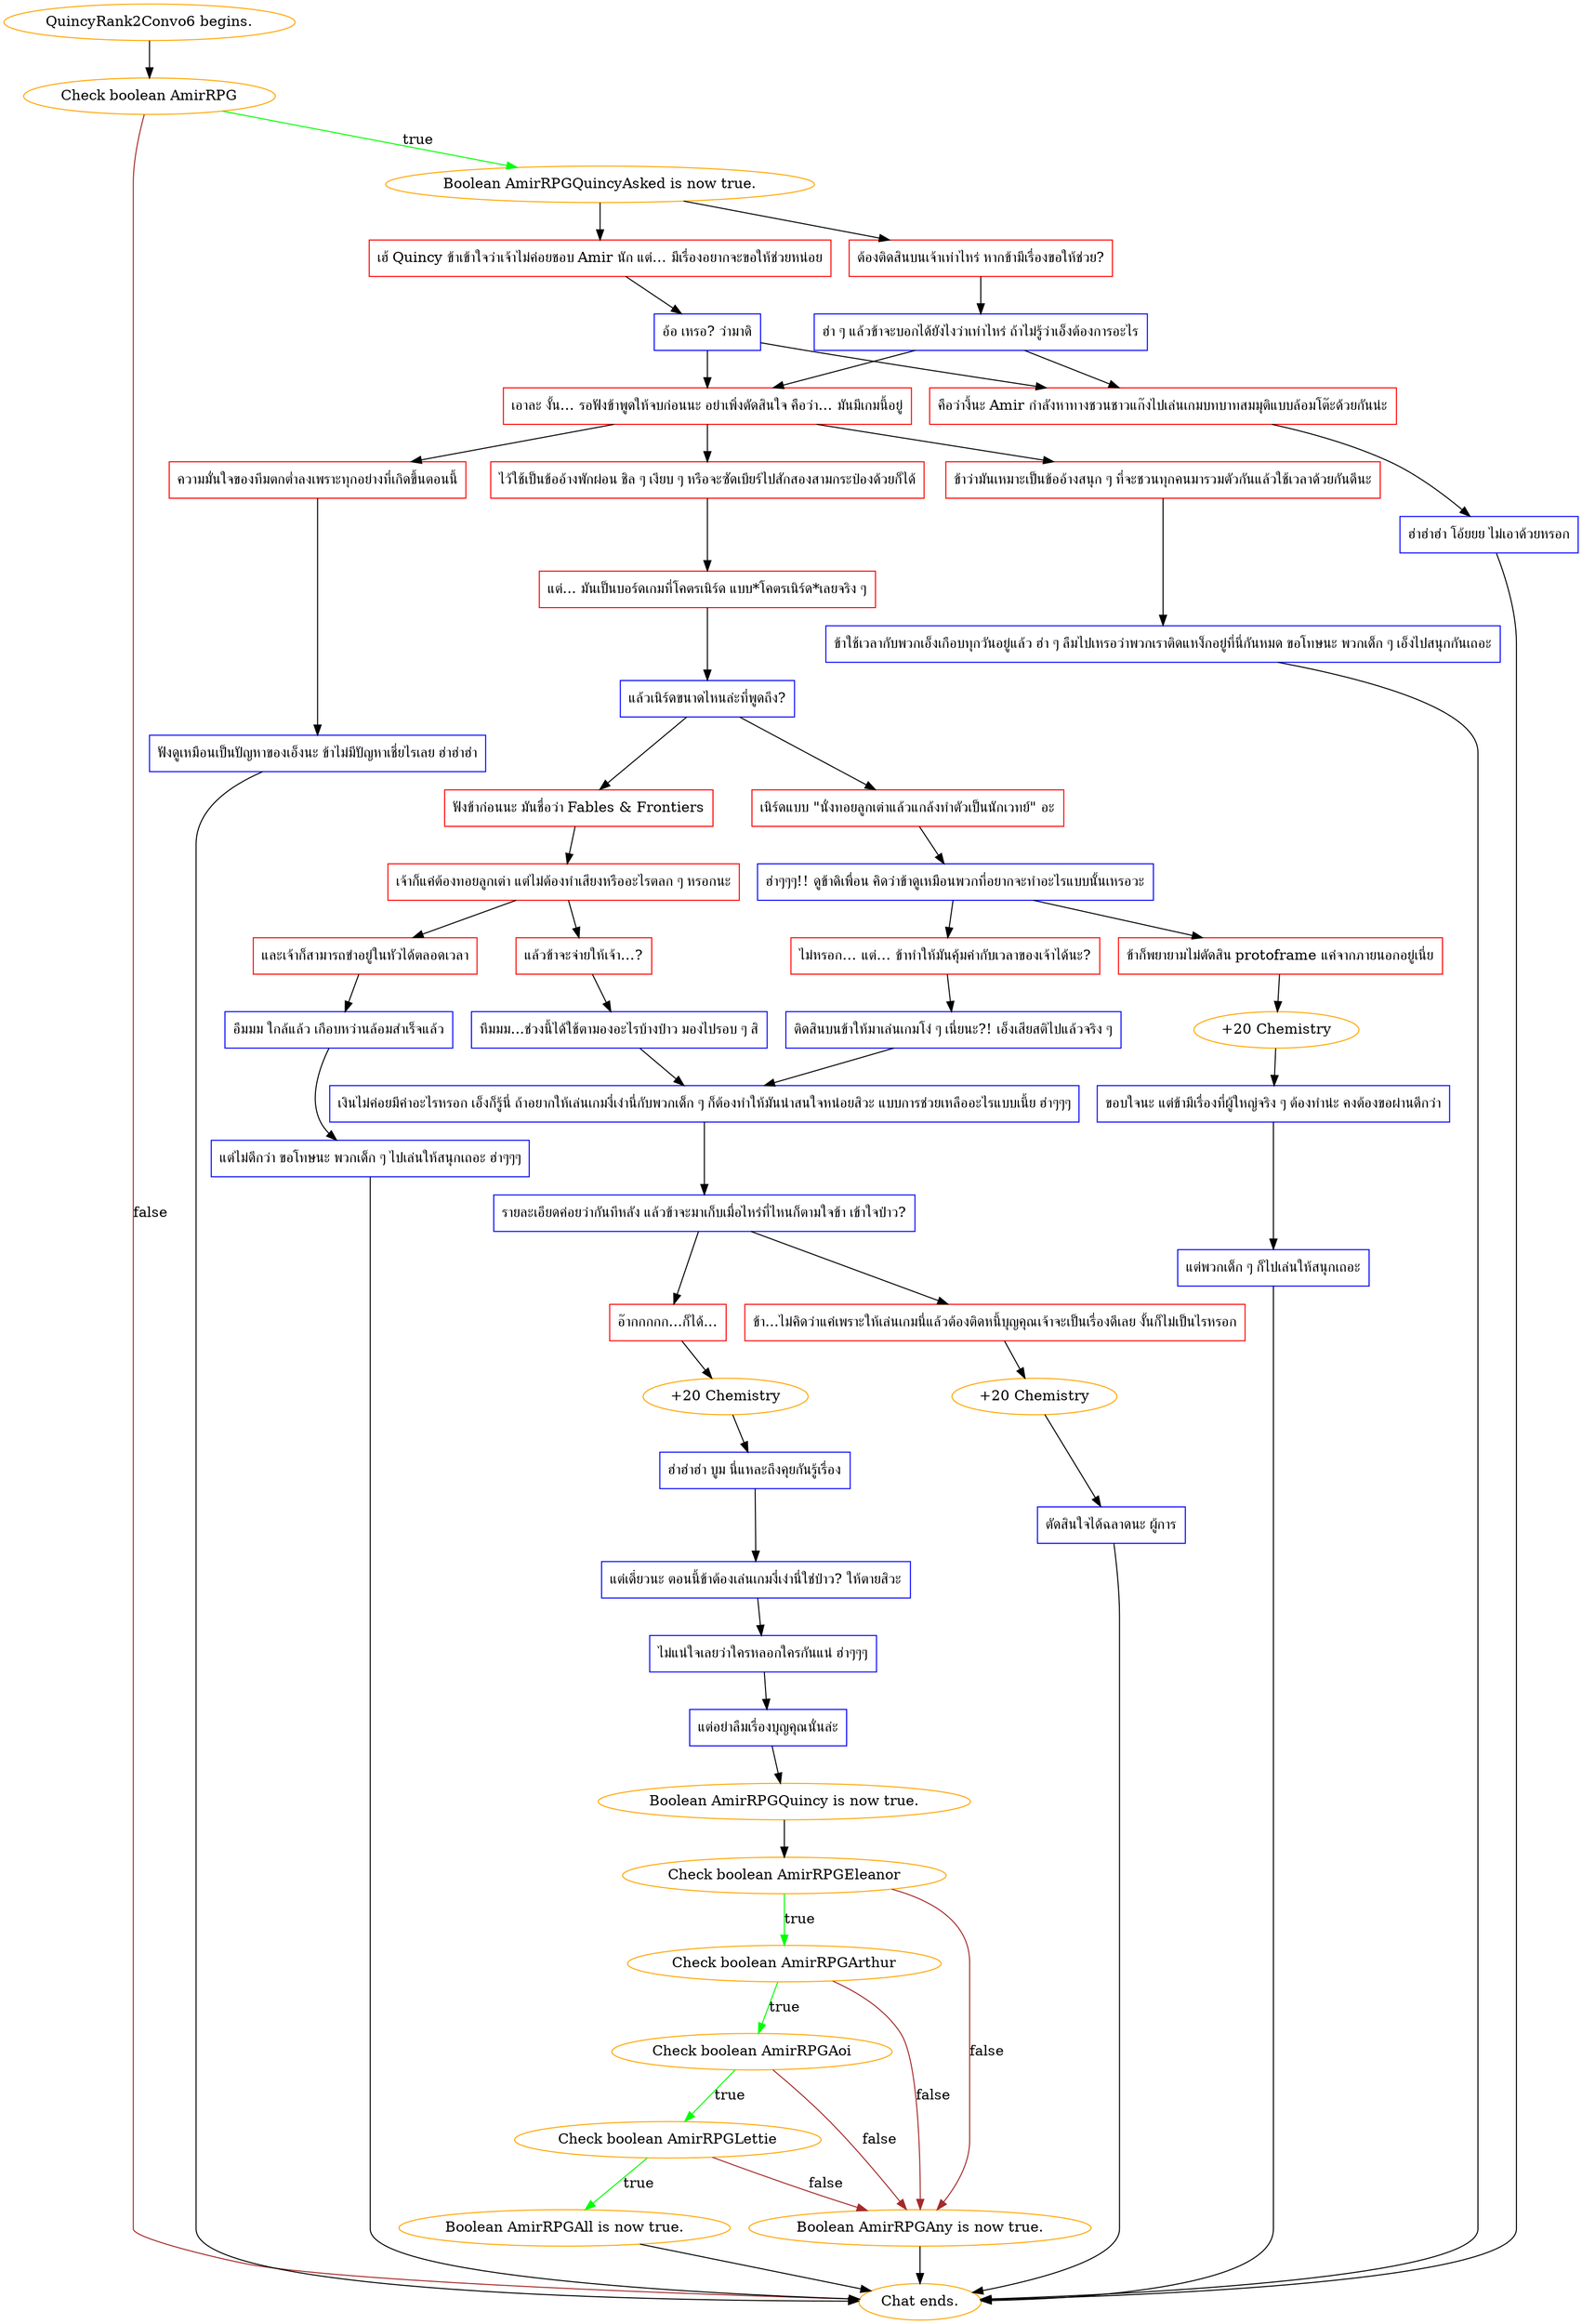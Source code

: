 digraph {
	"QuincyRank2Convo6 begins." [color=orange];
		"QuincyRank2Convo6 begins." -> j1412837103;
	j1412837103 [label="Check boolean AmirRPG",color=orange];
		j1412837103 -> j2101478979 [label=true,color=green];
		j1412837103 -> "Chat ends." [label=false,color=brown];
	j2101478979 [label="Boolean AmirRPGQuincyAsked is now true.",color=orange];
		j2101478979 -> j1347439913;
		j2101478979 -> j1141295865;
	"Chat ends." [color=orange];
	j1347439913 [label="เฮ้ Quincy ข้าเข้าใจว่าเจ้าไม่ค่อยชอบ Amir นัก แต่… มีเรื่องอยากจะขอให้ช่วยหน่อย",shape=box,color=red];
		j1347439913 -> j2860512204;
	j1141295865 [label="ต้องติดสินบนเจ้าเท่าไหร่ หากข้ามีเรื่องขอให้ช่วย?",shape=box,color=red];
		j1141295865 -> j3055313171;
	j2860512204 [label="อ้อ เหรอ? ว่ามาดิ",shape=box,color=blue];
		j2860512204 -> j545779356;
		j2860512204 -> j976464021;
	j3055313171 [label="ฮ่า ๆ แล้วข้าจะบอกได้ยังไงว่าเท่าไหร่ ถ้าไม่รู้ว่าเอ็งต้องการอะไร",shape=box,color=blue];
		j3055313171 -> j545779356;
		j3055313171 -> j976464021;
	j545779356 [label="เอาละ งั้น… รอฟังข้าพูดให้จบก่อนนะ อย่าเพิ่งตัดสินใจ คือว่า… มันมีเกมนี้อยู่",shape=box,color=red];
		j545779356 -> j3160517409;
		j545779356 -> j788351055;
		j545779356 -> j204975722;
	j976464021 [label="คือว่างี้นะ Amir กำลังหาทางชวนชาวแก๊งไปเล่นเกมบทบาทสมมุติแบบล้อมโต๊ะด้วยกันน่ะ",shape=box,color=red];
		j976464021 -> j641647551;
	j3160517409 [label="ข้าว่ามันเหมาะเป็นข้ออ้างสนุก ๆ ที่จะชวนทุกคนมารวมตัวกันแล้วใช้เวลาด้วยกันดีนะ",shape=box,color=red];
		j3160517409 -> j3379162460;
	j788351055 [label="ไว้ใช้เป็นข้ออ้างพักผ่อน ชิล ๆ เงียบ ๆ หรือจะซัดเบียร์ไปสักสองสามกระป๋องด้วยก็ได้",shape=box,color=red];
		j788351055 -> j3917834152;
	j204975722 [label="ความมั่นใจของทีมตกต่ำลงเพราะทุกอย่างที่เกิดขึ้นตอนนี้",shape=box,color=red];
		j204975722 -> j1447546059;
	j641647551 [label="ฮ่าฮ่าฮ่า โอ้ยยย ไม่เอาด้วยหรอก",shape=box,color=blue];
		j641647551 -> "Chat ends.";
	j3379162460 [label="ข้าใช้เวลากับพวกเอ็งเกือบทุกวันอยู่แล้ว ฮ่า ๆ ลืมไปเหรอว่าพวกเราติดแหง็กอยู่ที่นี่กันหมด ขอโทษนะ พวกเด็ก ๆ เอ็งไปสนุกกันเถอะ",shape=box,color=blue];
		j3379162460 -> "Chat ends.";
	j3917834152 [label="แต่... มันเป็นบอร์ดเกมที่โคตรเนิร์ด แบบ*โคตรเนิร์ด*เลยจริง ๆ",shape=box,color=red];
		j3917834152 -> j531123814;
	j1447546059 [label="ฟังดูเหมือนเป็นปัญหาของเอ็งนะ ข้าไม่มีปัญหาเชี่ยไรเลย ฮ่าฮ่าฮ่า",shape=box,color=blue];
		j1447546059 -> "Chat ends.";
	j531123814 [label="แล้วเนิร์ดขนาดไหนล่ะที่พูดถึง?",shape=box,color=blue];
		j531123814 -> j4284155870;
		j531123814 -> j3956713380;
	j4284155870 [label="เนิร์ดแบบ \"นั่งทอยลูกเต๋าแล้วแกล้งทำตัวเป็นนักเวทย์\" อะ",shape=box,color=red];
		j4284155870 -> j2986854437;
	j3956713380 [label="ฟังข้าก่อนนะ มันชื่อว่า Fables & Frontiers",shape=box,color=red];
		j3956713380 -> j3648057527;
	j2986854437 [label="ฮ่าๆๆๆ!! ดูข้าดิเพื่อน คิดว่าข้าดูเหมือนพวกที่อยากจะทำอะไรแบบนั้นเหรอวะ",shape=box,color=blue];
		j2986854437 -> j1508581472;
		j2986854437 -> j2936534837;
	j3648057527 [label="เจ้าก็แค่ต้องทอยลูกเต๋า แต่ไม่ต้องทำเสียงหรืออะไรตลก ๆ หรอกนะ",shape=box,color=red];
		j3648057527 -> j595089896;
		j3648057527 -> j3151888771;
	j1508581472 [label="ข้าก็พยายามไม่ตัดสิน protoframe แค่จากภายนอกอยู่เนี่ย",shape=box,color=red];
		j1508581472 -> j1025747957;
	j2936534837 [label="ไม่หรอก… แต่… ข้าทำให้มันคุ้มค่ากับเวลาของเจ้าได้นะ?",shape=box,color=red];
		j2936534837 -> j3362933189;
	j595089896 [label="แล้วข้าจะจ่ายให้เจ้า…?",shape=box,color=red];
		j595089896 -> j3881853953;
	j3151888771 [label="และเจ้าก็สามารถขำอยู่ในหัวได้ตลอดเวลา",shape=box,color=red];
		j3151888771 -> j2860062141;
	j1025747957 [label="+20 Chemistry",color=orange];
		j1025747957 -> j2831867259;
	j3362933189 [label="ติดสินบนข้าให้มาเล่นเกมโง่ ๆ เนี่ยนะ?! เอ็งเสียสติไปแล้วจริง ๆ",shape=box,color=blue];
		j3362933189 -> j296830985;
	j3881853953 [label="หืมมม...ช่วงนี้ได้ใช้ตามองอะไรบ้างป่าว มองไปรอบ ๆ สิ",shape=box,color=blue];
		j3881853953 -> j296830985;
	j2860062141 [label="อืมมม ใกล้แล้ว เกือบหว่านล้อมสำเร็จแล้ว",shape=box,color=blue];
		j2860062141 -> j616481327;
	j2831867259 [label="ขอบใจนะ แต่ข้ามีเรื่องที่ผู้ใหญ่จริง ๆ ต้องทำน่ะ คงต้องขอผ่านดีกว่า",shape=box,color=blue];
		j2831867259 -> j3796378483;
	j296830985 [label="เงินไม่ค่อยมีค่าอะไรหรอก เอ็งก็รู้นี่ ถ้าอยากให้เล่นเกมงี่เง่านี่กับพวกเด็ก ๆ ก็ต้องทำให้มันน่าสนใจหน่อยสิวะ แบบการช่วยเหลืออะไรแบบเนี้ย ฮ่าๆๆๆ",shape=box,color=blue];
		j296830985 -> j780438195;
	j616481327 [label="แต่ไม่ดีกว่า ขอโทษนะ พวกเด็ก ๆ ไปเล่นให้สนุกเถอะ ฮ่าๆๆๆ",shape=box,color=blue];
		j616481327 -> "Chat ends.";
	j3796378483 [label="แต่พวกเด็ก ๆ ก็ไปเล่นให้สนุกเถอะ",shape=box,color=blue];
		j3796378483 -> "Chat ends.";
	j780438195 [label="รายละเอียดค่อยว่ากันทีหลัง แล้วข้าจะมาเก็บเมื่อไหร่ที่ไหนก็ตามใจข้า เข้าใจป่าว?",shape=box,color=blue];
		j780438195 -> j486591280;
		j780438195 -> j3514506727;
	j486591280 [label="อ๊ากกกกก...ก็ได้...",shape=box,color=red];
		j486591280 -> j2220798554;
	j3514506727 [label="ข้า...ไม่คิดว่าแค่เพราะให้เล่นเกมนี่แล้วต้องติดหนี้บุญคุณเจ้าจะเป็นเรื่องดีเลย งั้นก็ไม่เป็นไรหรอก",shape=box,color=red];
		j3514506727 -> j554707583;
	j2220798554 [label="+20 Chemistry",color=orange];
		j2220798554 -> j1751470982;
	j554707583 [label="+20 Chemistry",color=orange];
		j554707583 -> j585308705;
	j1751470982 [label="ฮ่าฮ่าฮ่า บูม นี่แหละถึงคุยกันรู้เรื่อง",shape=box,color=blue];
		j1751470982 -> j523520050;
	j585308705 [label="ตัดสินใจได้ฉลาดนะ ผู้การ",shape=box,color=blue];
		j585308705 -> "Chat ends.";
	j523520050 [label="แต่เดี๋ยวนะ ตอนนี้ข้าต้องเล่นเกมงี่เง่านี่ใช่ป่าว? ให้ตายสิวะ",shape=box,color=blue];
		j523520050 -> j1414129966;
	j1414129966 [label="ไม่แน่ใจเลยว่าใครหลอกใครกันแน่ ฮ่าๆๆๆ",shape=box,color=blue];
		j1414129966 -> j2790482522;
	j2790482522 [label="แต่อย่าลืมเรื่องบุญคุณนั่นล่ะ",shape=box,color=blue];
		j2790482522 -> j1432973675;
	j1432973675 [label="Boolean AmirRPGQuincy is now true.",color=orange];
		j1432973675 -> j1143766779;
	j1143766779 [label="Check boolean AmirRPGEleanor",color=orange];
		j1143766779 -> j2738107974 [label=true,color=green];
		j1143766779 -> j1992773596 [label=false,color=brown];
	j2738107974 [label="Check boolean AmirRPGArthur",color=orange];
		j2738107974 -> j3183237972 [label=true,color=green];
		j2738107974 -> j1992773596 [label=false,color=brown];
	j1992773596 [label="Boolean AmirRPGAny is now true.",color=orange];
		j1992773596 -> "Chat ends.";
	j3183237972 [label="Check boolean AmirRPGAoi",color=orange];
		j3183237972 -> j3978111885 [label=true,color=green];
		j3183237972 -> j1992773596 [label=false,color=brown];
	j3978111885 [label="Check boolean AmirRPGLettie",color=orange];
		j3978111885 -> j2677000302 [label=true,color=green];
		j3978111885 -> j1992773596 [label=false,color=brown];
	j2677000302 [label="Boolean AmirRPGAll is now true.",color=orange];
		j2677000302 -> "Chat ends.";
}